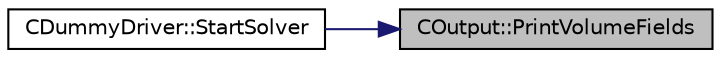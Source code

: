 digraph "COutput::PrintVolumeFields"
{
 // LATEX_PDF_SIZE
  edge [fontname="Helvetica",fontsize="10",labelfontname="Helvetica",labelfontsize="10"];
  node [fontname="Helvetica",fontsize="10",shape=record];
  rankdir="RL";
  Node1 [label="COutput::PrintVolumeFields",height=0.2,width=0.4,color="black", fillcolor="grey75", style="filled", fontcolor="black",tooltip="Print a list of all volume output fields to screen."];
  Node1 -> Node2 [dir="back",color="midnightblue",fontsize="10",style="solid",fontname="Helvetica"];
  Node2 [label="CDummyDriver::StartSolver",height=0.2,width=0.4,color="black", fillcolor="white", style="filled",URL="$classCDummyDriver.html#ad60cf1b4ec31b6fdbc690ac1a5a61ac9",tooltip="Does nothing except printing the information that no solver is running."];
}
